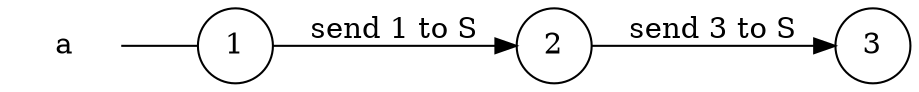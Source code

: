 digraph a {
	rankdir="LR";
	n_0 [label="a", shape="plaintext"];
	n_1 [id="3", shape=circle, label="3"];
	n_2 [id="2", shape=circle, label="2"];
	n_3 [id="1", shape=circle, label="1"];
	n_0 -> n_3 [arrowhead=none];

	n_2 -> n_1 [id="[$e|1]", label="send 3 to S"];
	n_3 -> n_2 [id="[$e|0]", label="send 1 to S"];
}

